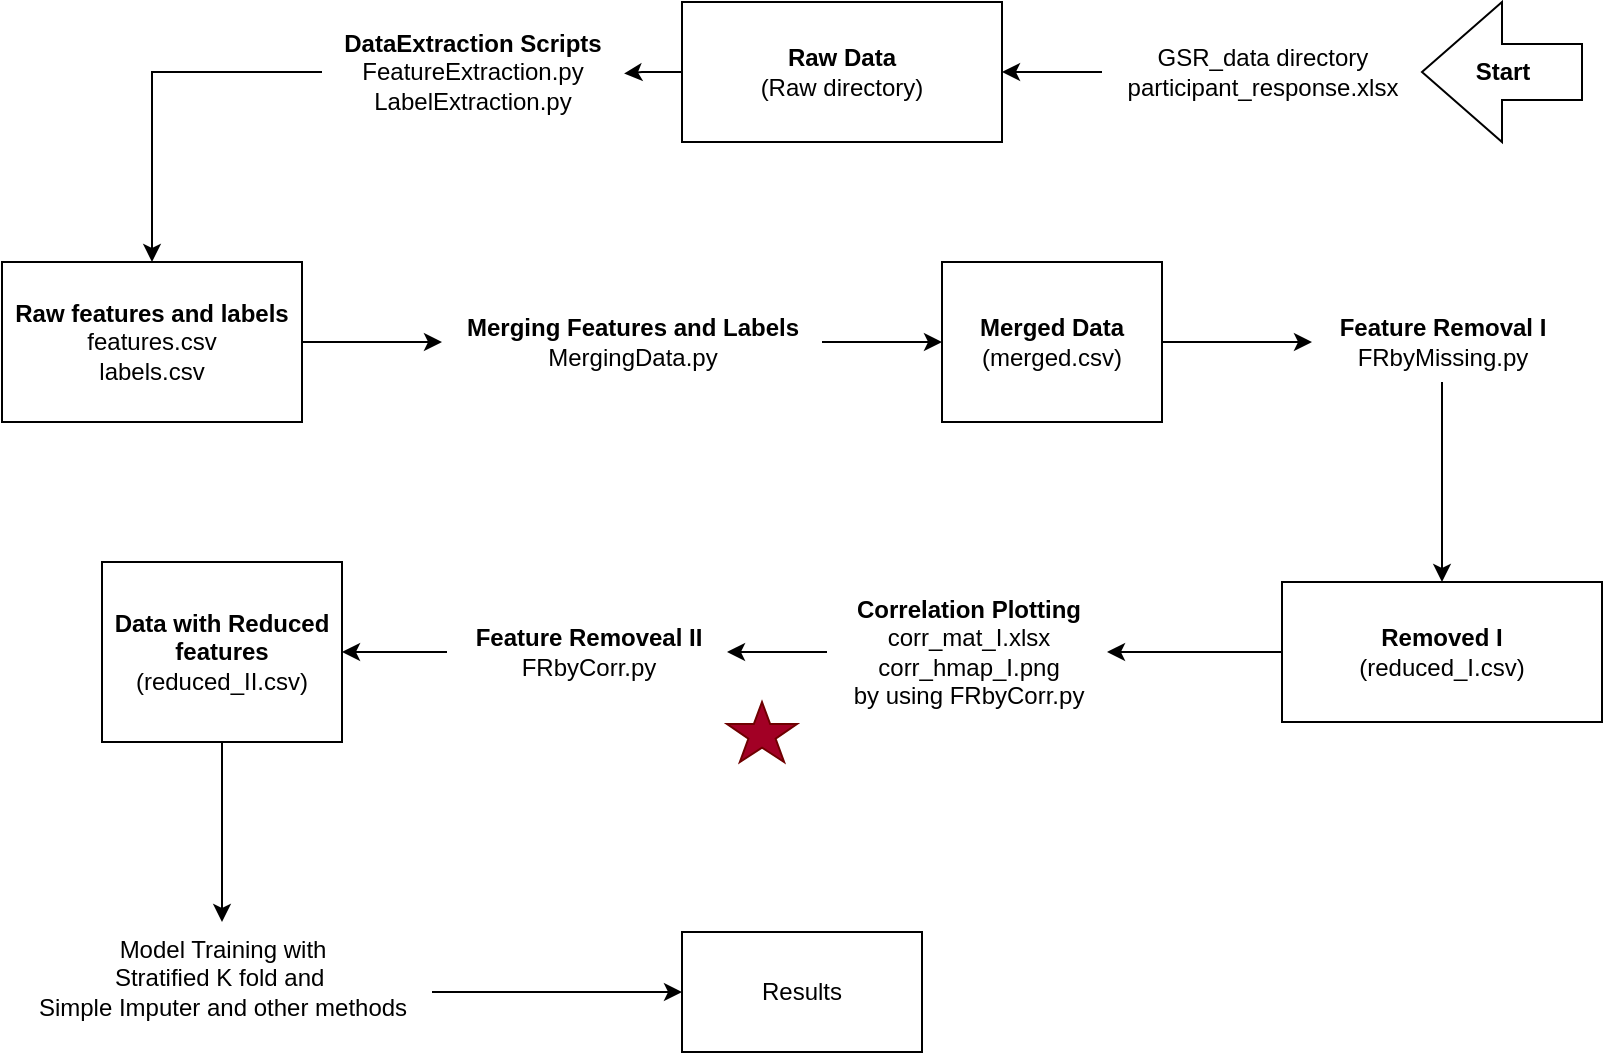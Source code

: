 <mxfile version="24.5.3" type="device">
  <diagram name="Page-1" id="4h5rcGQ37CvVrqgL6BRg">
    <mxGraphModel dx="1140" dy="698" grid="1" gridSize="10" guides="1" tooltips="1" connect="1" arrows="1" fold="1" page="1" pageScale="1" pageWidth="827" pageHeight="1169" math="0" shadow="0">
      <root>
        <mxCell id="0" />
        <mxCell id="1" parent="0" />
        <mxCell id="G27XcJ3L38covOuvppiz-40" style="edgeStyle=orthogonalEdgeStyle;rounded=0;orthogonalLoop=1;jettySize=auto;html=1;entryX=1.007;entryY=0.512;entryDx=0;entryDy=0;entryPerimeter=0;" parent="1" source="G27XcJ3L38covOuvppiz-9" target="G27XcJ3L38covOuvppiz-15" edge="1">
          <mxGeometry relative="1" as="geometry">
            <mxPoint x="270" y="65" as="targetPoint" />
          </mxGeometry>
        </mxCell>
        <mxCell id="G27XcJ3L38covOuvppiz-9" value="&lt;b&gt;Raw Data&lt;/b&gt;&lt;div&gt;(Raw directory)&lt;/div&gt;" style="html=1;whiteSpace=wrap;" parent="1" vertex="1">
          <mxGeometry x="360" y="30" width="160" height="70" as="geometry" />
        </mxCell>
        <mxCell id="G27XcJ3L38covOuvppiz-43" style="edgeStyle=orthogonalEdgeStyle;rounded=0;orthogonalLoop=1;jettySize=auto;html=1;entryX=0.5;entryY=0;entryDx=0;entryDy=0;" parent="1" source="G27XcJ3L38covOuvppiz-15" target="G27XcJ3L38covOuvppiz-38" edge="1">
          <mxGeometry relative="1" as="geometry" />
        </mxCell>
        <mxCell id="G27XcJ3L38covOuvppiz-15" value="&lt;b&gt;DataExtraction Scripts&lt;/b&gt;&lt;div&gt;FeatureExtraction.py&lt;/div&gt;&lt;div&gt;LabelExtraction.py&lt;/div&gt;" style="text;html=1;align=center;verticalAlign=middle;resizable=0;points=[];autosize=1;strokeColor=none;fillColor=none;" parent="1" vertex="1">
          <mxGeometry x="180" y="35" width="150" height="60" as="geometry" />
        </mxCell>
        <mxCell id="G27XcJ3L38covOuvppiz-44" style="edgeStyle=orthogonalEdgeStyle;rounded=0;orthogonalLoop=1;jettySize=auto;html=1;" parent="1" source="G27XcJ3L38covOuvppiz-24" target="G27XcJ3L38covOuvppiz-45" edge="1">
          <mxGeometry relative="1" as="geometry">
            <mxPoint x="360" y="170" as="targetPoint" />
          </mxGeometry>
        </mxCell>
        <mxCell id="G27XcJ3L38covOuvppiz-24" value="&lt;b&gt;Merging Features and Labels&lt;/b&gt;&lt;div&gt;MergingData.py&lt;/div&gt;" style="text;html=1;align=center;verticalAlign=middle;resizable=0;points=[];autosize=1;strokeColor=none;fillColor=none;" parent="1" vertex="1">
          <mxGeometry x="240" y="180" width="190" height="40" as="geometry" />
        </mxCell>
        <mxCell id="G27XcJ3L38covOuvppiz-33" style="edgeStyle=orthogonalEdgeStyle;rounded=0;orthogonalLoop=1;jettySize=auto;html=1;entryX=1;entryY=0.5;entryDx=0;entryDy=0;" parent="1" source="G27XcJ3L38covOuvppiz-31" target="G27XcJ3L38covOuvppiz-9" edge="1">
          <mxGeometry relative="1" as="geometry" />
        </mxCell>
        <mxCell id="G27XcJ3L38covOuvppiz-31" value="GSR_data directory&lt;div&gt;&lt;span style=&quot;background-color: initial;&quot;&gt;participant_response.xlsx&lt;/span&gt;&lt;/div&gt;" style="text;html=1;align=center;verticalAlign=middle;resizable=0;points=[];autosize=1;strokeColor=none;fillColor=none;" parent="1" vertex="1">
          <mxGeometry x="570" y="45" width="160" height="40" as="geometry" />
        </mxCell>
        <mxCell id="G27XcJ3L38covOuvppiz-39" style="edgeStyle=orthogonalEdgeStyle;rounded=0;orthogonalLoop=1;jettySize=auto;html=1;" parent="1" source="G27XcJ3L38covOuvppiz-38" target="G27XcJ3L38covOuvppiz-24" edge="1">
          <mxGeometry relative="1" as="geometry" />
        </mxCell>
        <mxCell id="G27XcJ3L38covOuvppiz-38" value="&lt;div&gt;&lt;b&gt;Raw features and labels&lt;/b&gt;&lt;/div&gt;features.csv&lt;div&gt;labels.csv&lt;/div&gt;" style="whiteSpace=wrap;html=1;" parent="1" vertex="1">
          <mxGeometry x="20" y="160" width="150" height="80" as="geometry" />
        </mxCell>
        <mxCell id="G27XcJ3L38covOuvppiz-46" style="edgeStyle=orthogonalEdgeStyle;rounded=0;orthogonalLoop=1;jettySize=auto;html=1;" parent="1" source="G27XcJ3L38covOuvppiz-45" target="G27XcJ3L38covOuvppiz-47" edge="1">
          <mxGeometry relative="1" as="geometry">
            <mxPoint x="530" y="170" as="targetPoint" />
          </mxGeometry>
        </mxCell>
        <mxCell id="G27XcJ3L38covOuvppiz-45" value="&lt;b&gt;Merged Data&lt;/b&gt;&lt;div&gt;(merged.csv)&lt;/div&gt;" style="html=1;whiteSpace=wrap;" parent="1" vertex="1">
          <mxGeometry x="490" y="160" width="110" height="80" as="geometry" />
        </mxCell>
        <mxCell id="G27XcJ3L38covOuvppiz-50" style="edgeStyle=orthogonalEdgeStyle;rounded=0;orthogonalLoop=1;jettySize=auto;html=1;entryX=0.5;entryY=0;entryDx=0;entryDy=0;" parent="1" source="G27XcJ3L38covOuvppiz-47" target="G27XcJ3L38covOuvppiz-49" edge="1">
          <mxGeometry relative="1" as="geometry" />
        </mxCell>
        <mxCell id="G27XcJ3L38covOuvppiz-47" value="&lt;b&gt;Feature Removal I&lt;/b&gt;&lt;br&gt;&lt;div&gt;FRbyMissing.py&lt;/div&gt;" style="text;html=1;align=center;verticalAlign=middle;resizable=0;points=[];autosize=1;strokeColor=none;fillColor=none;" parent="1" vertex="1">
          <mxGeometry x="675" y="180" width="130" height="40" as="geometry" />
        </mxCell>
        <mxCell id="G27XcJ3L38covOuvppiz-51" style="edgeStyle=orthogonalEdgeStyle;rounded=0;orthogonalLoop=1;jettySize=auto;html=1;" parent="1" source="NhDxNRqXEH33gflB0Hib-13" edge="1" target="G27XcJ3L38covOuvppiz-54">
          <mxGeometry relative="1" as="geometry">
            <mxPoint x="640.0" y="280" as="targetPoint" />
          </mxGeometry>
        </mxCell>
        <mxCell id="G27XcJ3L38covOuvppiz-49" value="&lt;div&gt;&lt;div&gt;&lt;div&gt;&lt;b&gt;Removed I&lt;/b&gt;&lt;/div&gt;&lt;div&gt;(reduced_I.csv)&lt;/div&gt;&lt;/div&gt;&lt;/div&gt;" style="whiteSpace=wrap;html=1;" parent="1" vertex="1">
          <mxGeometry x="660" y="320" width="160" height="70" as="geometry" />
        </mxCell>
        <mxCell id="G27XcJ3L38covOuvppiz-55" style="edgeStyle=orthogonalEdgeStyle;rounded=0;orthogonalLoop=1;jettySize=auto;html=1;entryX=1;entryY=0.5;entryDx=0;entryDy=0;" parent="1" source="G27XcJ3L38covOuvppiz-54" target="G27XcJ3L38covOuvppiz-56" edge="1">
          <mxGeometry relative="1" as="geometry">
            <mxPoint x="500" y="283" as="targetPoint" />
          </mxGeometry>
        </mxCell>
        <mxCell id="G27XcJ3L38covOuvppiz-54" value="&lt;b&gt;Feature Removeal II&lt;/b&gt;&lt;div&gt;FRbyCorr.py&lt;/div&gt;" style="text;html=1;align=center;verticalAlign=middle;resizable=0;points=[];autosize=1;strokeColor=none;fillColor=none;" parent="1" vertex="1">
          <mxGeometry x="242.5" y="335" width="140" height="40" as="geometry" />
        </mxCell>
        <mxCell id="NhDxNRqXEH33gflB0Hib-21" style="edgeStyle=orthogonalEdgeStyle;rounded=0;orthogonalLoop=1;jettySize=auto;html=1;" edge="1" parent="1" source="G27XcJ3L38covOuvppiz-56" target="G27XcJ3L38covOuvppiz-58">
          <mxGeometry relative="1" as="geometry" />
        </mxCell>
        <mxCell id="G27XcJ3L38covOuvppiz-56" value="&lt;b&gt;Data with Reduced features&lt;/b&gt;&lt;div&gt;(reduced_II.csv)&lt;/div&gt;" style="whiteSpace=wrap;html=1;" parent="1" vertex="1">
          <mxGeometry x="70" y="310" width="120" height="90" as="geometry" />
        </mxCell>
        <mxCell id="NhDxNRqXEH33gflB0Hib-18" style="edgeStyle=orthogonalEdgeStyle;rounded=0;orthogonalLoop=1;jettySize=auto;html=1;" edge="1" parent="1" source="G27XcJ3L38covOuvppiz-58" target="G27XcJ3L38covOuvppiz-60">
          <mxGeometry relative="1" as="geometry" />
        </mxCell>
        <mxCell id="G27XcJ3L38covOuvppiz-58" value="Model Training with&lt;div&gt;Stratified K fold and&amp;nbsp;&lt;/div&gt;&lt;div&gt;Simple Imputer and other methods&lt;/div&gt;&lt;div&gt;&lt;br&gt;&lt;/div&gt;" style="text;html=1;align=center;verticalAlign=middle;resizable=0;points=[];autosize=1;strokeColor=none;fillColor=none;" parent="1" vertex="1">
          <mxGeometry x="25" y="490" width="210" height="70" as="geometry" />
        </mxCell>
        <mxCell id="G27XcJ3L38covOuvppiz-60" value="Results" style="whiteSpace=wrap;html=1;" parent="1" vertex="1">
          <mxGeometry x="360" y="495" width="120" height="60" as="geometry" />
        </mxCell>
        <mxCell id="NhDxNRqXEH33gflB0Hib-2" value="&lt;b&gt;Start&lt;/b&gt;" style="html=1;shadow=0;dashed=0;align=center;verticalAlign=middle;shape=mxgraph.arrows2.arrow;dy=0.6;dx=40;flipH=1;notch=0;" vertex="1" parent="1">
          <mxGeometry x="730" y="30" width="80" height="70" as="geometry" />
        </mxCell>
        <mxCell id="NhDxNRqXEH33gflB0Hib-3" value="" style="verticalLabelPosition=bottom;verticalAlign=top;html=1;shape=mxgraph.basic.star;fillColor=#a20025;fontColor=#ffffff;strokeColor=#6F0000;" vertex="1" parent="1">
          <mxGeometry x="382.5" y="380" width="35" height="30" as="geometry" />
        </mxCell>
        <mxCell id="NhDxNRqXEH33gflB0Hib-14" value="" style="edgeStyle=orthogonalEdgeStyle;rounded=0;orthogonalLoop=1;jettySize=auto;html=1;" edge="1" parent="1" source="G27XcJ3L38covOuvppiz-49" target="NhDxNRqXEH33gflB0Hib-13">
          <mxGeometry relative="1" as="geometry">
            <mxPoint x="440" y="325" as="targetPoint" />
            <mxPoint x="720" y="325" as="sourcePoint" />
          </mxGeometry>
        </mxCell>
        <mxCell id="NhDxNRqXEH33gflB0Hib-13" value="&lt;b&gt;Correlation Plotting&lt;/b&gt;&lt;div&gt;corr_mat_I.xlsx&lt;/div&gt;&lt;div&gt;corr_hmap_I.png&lt;/div&gt;&lt;div&gt;by using FRbyCorr.py&lt;/div&gt;" style="text;html=1;align=center;verticalAlign=middle;resizable=0;points=[];autosize=1;strokeColor=none;fillColor=none;" vertex="1" parent="1">
          <mxGeometry x="432.5" y="320" width="140" height="70" as="geometry" />
        </mxCell>
      </root>
    </mxGraphModel>
  </diagram>
</mxfile>
